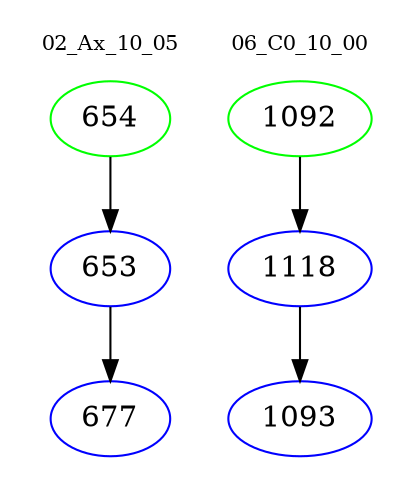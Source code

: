 digraph{
subgraph cluster_0 {
color = white
label = "02_Ax_10_05";
fontsize=10;
T0_654 [label="654", color="green"]
T0_654 -> T0_653 [color="black"]
T0_653 [label="653", color="blue"]
T0_653 -> T0_677 [color="black"]
T0_677 [label="677", color="blue"]
}
subgraph cluster_1 {
color = white
label = "06_C0_10_00";
fontsize=10;
T1_1092 [label="1092", color="green"]
T1_1092 -> T1_1118 [color="black"]
T1_1118 [label="1118", color="blue"]
T1_1118 -> T1_1093 [color="black"]
T1_1093 [label="1093", color="blue"]
}
}

